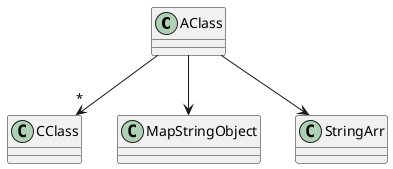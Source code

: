 @startuml

class AClass {
}

AClass --> "*" CClass

AClass --> MapStringObject

AClass --> StringArr

@enduml